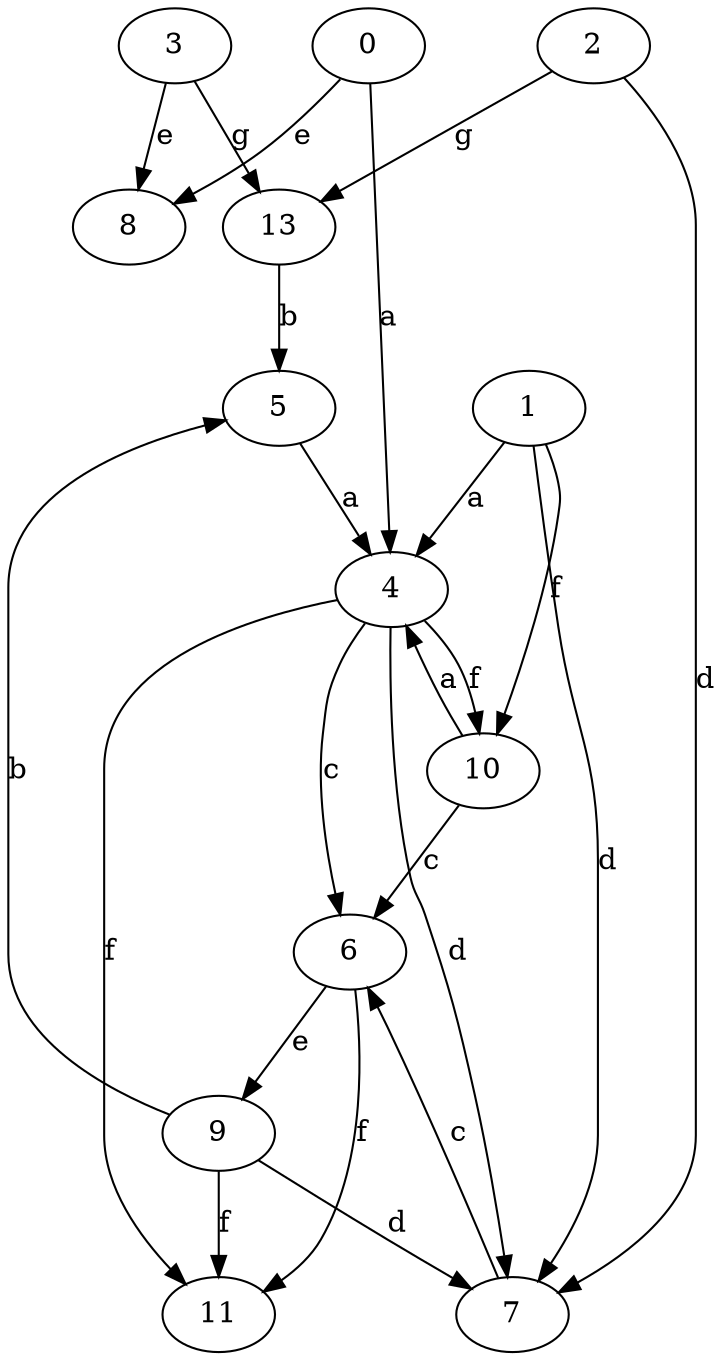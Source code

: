 strict digraph  {
3;
4;
5;
6;
0;
7;
1;
8;
9;
10;
11;
2;
13;
3 -> 8  [label=e];
3 -> 13  [label=g];
4 -> 6  [label=c];
4 -> 7  [label=d];
4 -> 10  [label=f];
4 -> 11  [label=f];
5 -> 4  [label=a];
6 -> 9  [label=e];
6 -> 11  [label=f];
0 -> 4  [label=a];
0 -> 8  [label=e];
7 -> 6  [label=c];
1 -> 4  [label=a];
1 -> 7  [label=d];
1 -> 10  [label=f];
9 -> 5  [label=b];
9 -> 7  [label=d];
9 -> 11  [label=f];
10 -> 4  [label=a];
10 -> 6  [label=c];
2 -> 7  [label=d];
2 -> 13  [label=g];
13 -> 5  [label=b];
}

